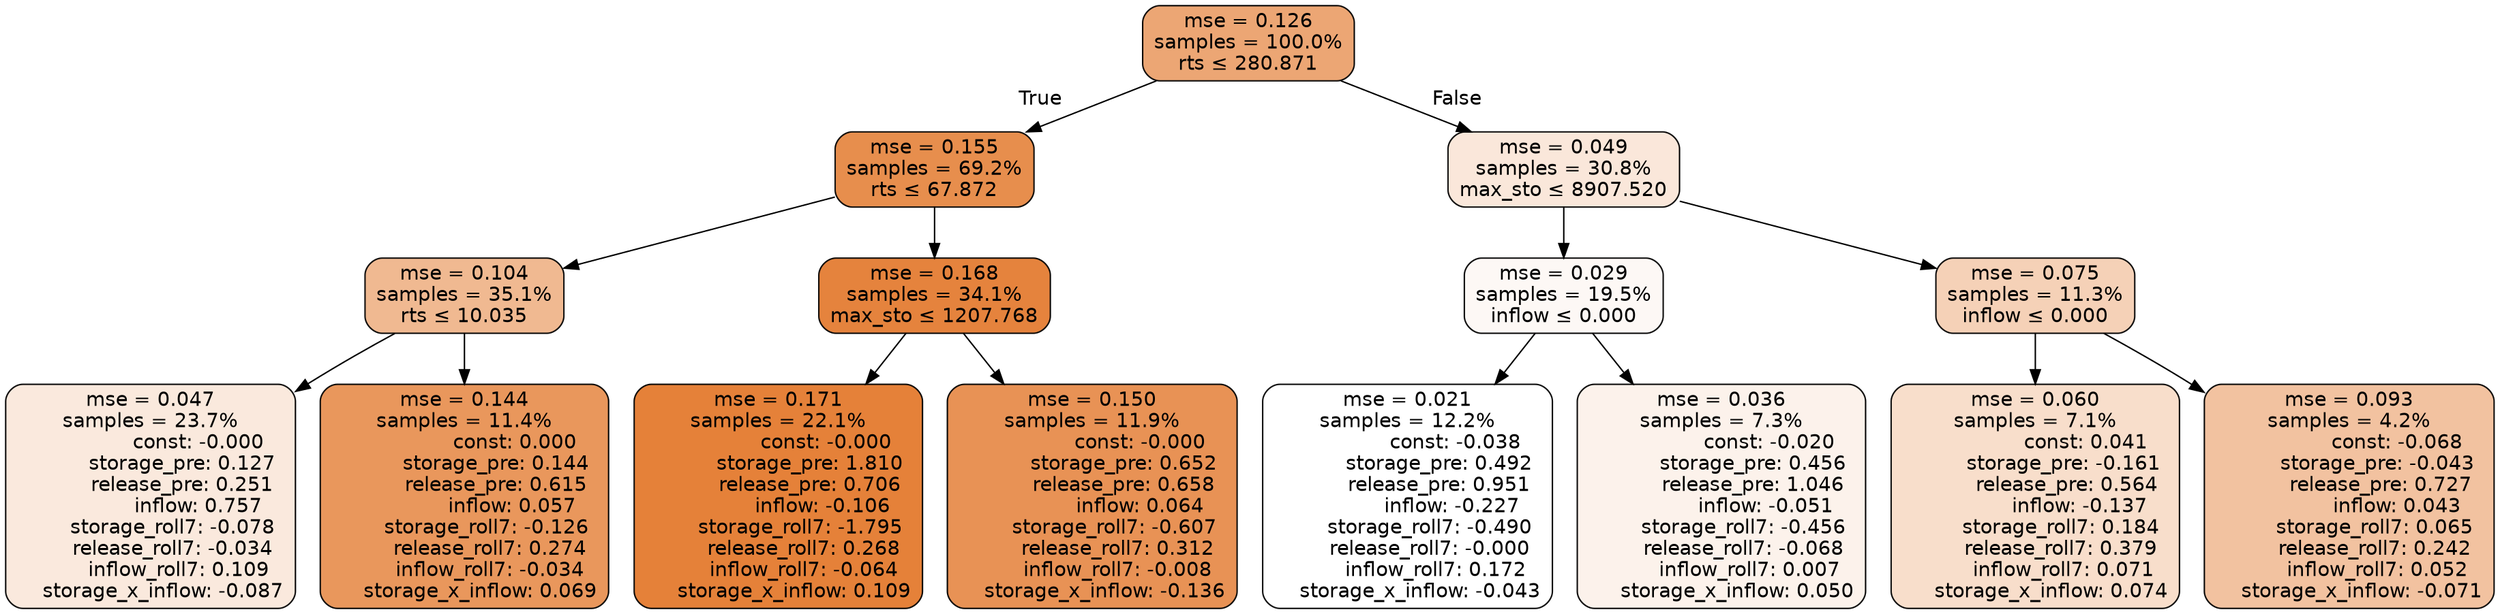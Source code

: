 digraph tree {
bgcolor="transparent"
node [shape=rectangle, style="filled, rounded", color="black", fontname=helvetica] ;
edge [fontname=helvetica] ;
	"0" [label="mse = 0.126
samples = 100.0%
rts &le; 280.871", fillcolor="#eca674"]
	"1" [label="mse = 0.155
samples = 69.2%
rts &le; 67.872", fillcolor="#e78e4d"]
	"2" [label="mse = 0.104
samples = 35.1%
rts &le; 10.035", fillcolor="#f0b991"]
	"3" [label="mse = 0.047
samples = 23.7%
               const: -0.000
          storage_pre: 0.127
          release_pre: 0.251
               inflow: 0.757
       storage_roll7: -0.078
       release_roll7: -0.034
         inflow_roll7: 0.109
    storage_x_inflow: -0.087", fillcolor="#fae9dd"]
	"4" [label="mse = 0.144
samples = 11.4%
                const: 0.000
          storage_pre: 0.144
          release_pre: 0.615
               inflow: 0.057
       storage_roll7: -0.126
        release_roll7: 0.274
        inflow_roll7: -0.034
     storage_x_inflow: 0.069", fillcolor="#e9975c"]
	"5" [label="mse = 0.168
samples = 34.1%
max_sto &le; 1207.768", fillcolor="#e5833d"]
	"6" [label="mse = 0.171
samples = 22.1%
               const: -0.000
          storage_pre: 1.810
          release_pre: 0.706
              inflow: -0.106
       storage_roll7: -1.795
        release_roll7: 0.268
        inflow_roll7: -0.064
     storage_x_inflow: 0.109", fillcolor="#e58139"]
	"7" [label="mse = 0.150
samples = 11.9%
               const: -0.000
          storage_pre: 0.652
          release_pre: 0.658
               inflow: 0.064
       storage_roll7: -0.607
        release_roll7: 0.312
        inflow_roll7: -0.008
    storage_x_inflow: -0.136", fillcolor="#e89255"]
	"8" [label="mse = 0.049
samples = 30.8%
max_sto &le; 8907.520", fillcolor="#fae7da"]
	"9" [label="mse = 0.029
samples = 19.5%
inflow &le; 0.000", fillcolor="#fdf8f5"]
	"10" [label="mse = 0.021
samples = 12.2%
               const: -0.038
          storage_pre: 0.492
          release_pre: 0.951
              inflow: -0.227
       storage_roll7: -0.490
       release_roll7: -0.000
         inflow_roll7: 0.172
    storage_x_inflow: -0.043", fillcolor="#ffffff"]
	"11" [label="mse = 0.036
samples = 7.3%
               const: -0.020
          storage_pre: 0.456
          release_pre: 1.046
              inflow: -0.051
       storage_roll7: -0.456
       release_roll7: -0.068
         inflow_roll7: 0.007
     storage_x_inflow: 0.050", fillcolor="#fcf2eb"]
	"12" [label="mse = 0.075
samples = 11.3%
inflow &le; 0.000", fillcolor="#f5d1b7"]
	"13" [label="mse = 0.060
samples = 7.1%
                const: 0.041
         storage_pre: -0.161
          release_pre: 0.564
              inflow: -0.137
        storage_roll7: 0.184
        release_roll7: 0.379
         inflow_roll7: 0.071
     storage_x_inflow: 0.074", fillcolor="#f8decb"]
	"14" [label="mse = 0.093
samples = 4.2%
               const: -0.068
         storage_pre: -0.043
          release_pre: 0.727
               inflow: 0.043
        storage_roll7: 0.065
        release_roll7: 0.242
         inflow_roll7: 0.052
    storage_x_inflow: -0.071", fillcolor="#f2c2a0"]

	"0" -> "1" [labeldistance=2.5, labelangle=45, headlabel="True"]
	"1" -> "2"
	"2" -> "3"
	"2" -> "4"
	"1" -> "5"
	"5" -> "6"
	"5" -> "7"
	"0" -> "8" [labeldistance=2.5, labelangle=-45, headlabel="False"]
	"8" -> "9"
	"9" -> "10"
	"9" -> "11"
	"8" -> "12"
	"12" -> "13"
	"12" -> "14"
}